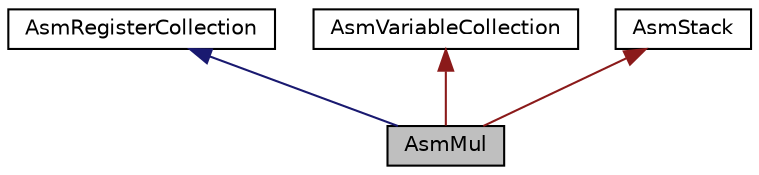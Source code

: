 digraph "AsmMul"
{
  edge [fontname="Helvetica",fontsize="10",labelfontname="Helvetica",labelfontsize="10"];
  node [fontname="Helvetica",fontsize="10",shape=record];
  Node1 [label="AsmMul",height=0.2,width=0.4,color="black", fillcolor="grey75", style="filled", fontcolor="black"];
  Node2 -> Node1 [dir="back",color="midnightblue",fontsize="10",style="solid",fontname="Helvetica"];
  Node2 [label="AsmRegisterCollection",height=0.2,width=0.4,color="black", fillcolor="white", style="filled",URL="$class_asm_register_collection.html"];
  Node3 -> Node1 [dir="back",color="firebrick4",fontsize="10",style="solid",fontname="Helvetica"];
  Node3 [label="AsmVariableCollection",height=0.2,width=0.4,color="black", fillcolor="white", style="filled",URL="$class_asm_variable_collection.html"];
  Node4 -> Node1 [dir="back",color="firebrick4",fontsize="10",style="solid",fontname="Helvetica"];
  Node4 [label="AsmStack",height=0.2,width=0.4,color="black", fillcolor="white", style="filled",URL="$class_asm_stack.html"];
}
